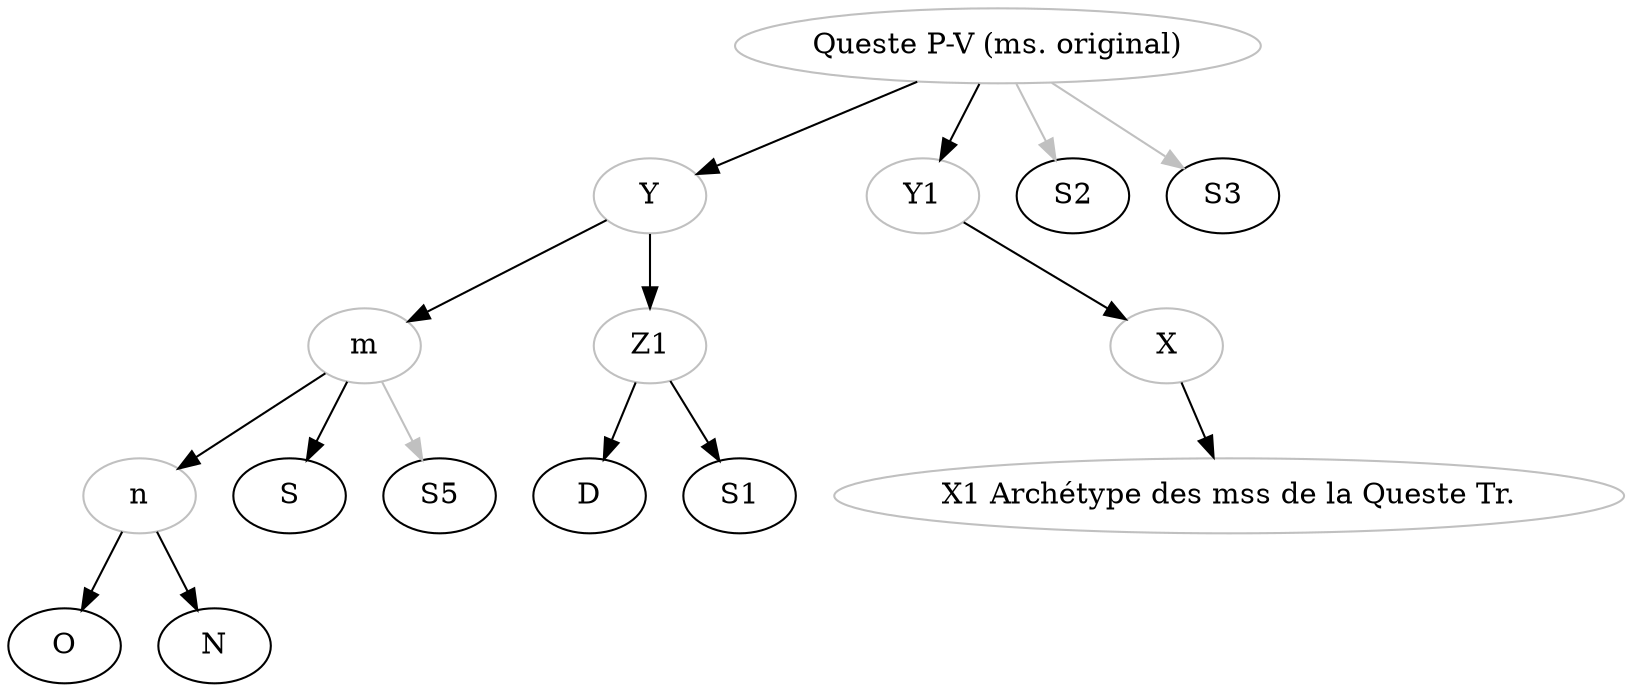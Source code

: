 digraph {
m[color="grey"];
n[color="grey"];
Omega[label="Queste P-V (ms. original)", color="grey"];
X[color="grey"];

Y[color="grey"];
Y1[color="grey"];
Z1[color="grey"];
X1[label="X1 Archétype des mss de la Queste Tr.", color="grey"];

Omega->Y1;
Y1->X;
X->X1;
Omega->Y;
Y->Z1;
Z1->D;
Z1->S1;
Y->m;
m->S;
m->n;
n->O;
n->N;
m->S5[color="grey"];
Omega->S2[color="grey"];
Omega->S3[color="grey"];
}
